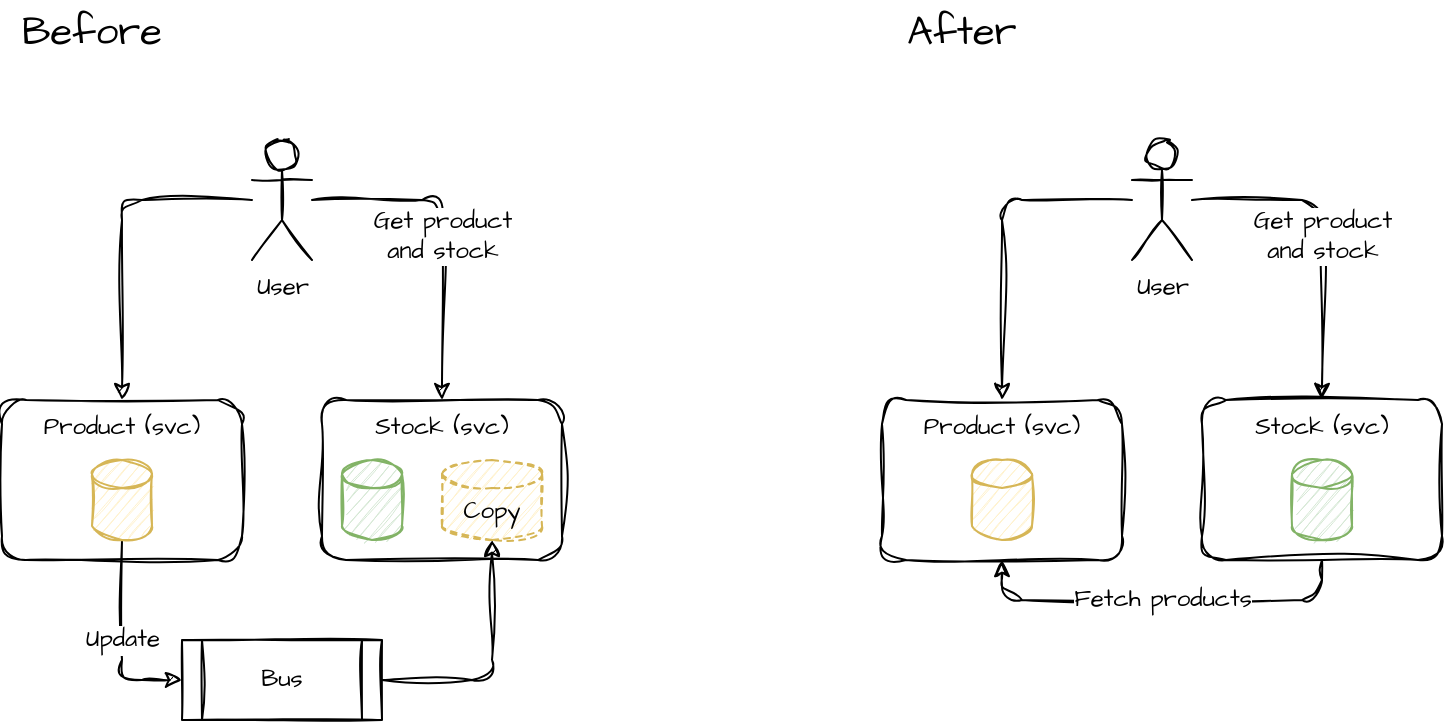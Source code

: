 <mxfile>
    <diagram id="bkeyGWOx6K_NP9GQgOF6" name="Page-1">
        <mxGraphModel dx="726" dy="862" grid="1" gridSize="10" guides="1" tooltips="1" connect="1" arrows="1" fold="1" page="0" pageScale="1" pageWidth="827" pageHeight="1169" math="0" shadow="0">
            <root>
                <mxCell id="0"/>
                <mxCell id="1" parent="0"/>
                <mxCell id="62" value="After" style="text;html=1;strokeColor=none;fillColor=none;align=center;verticalAlign=middle;whiteSpace=wrap;rounded=0;sketch=1;fontFamily=Architects Daughter;fontSource=https%3A%2F%2Ffonts.googleapis.com%2Fcss%3Ffamily%3DArchitects%2BDaughter;fontSize=20;" parent="1" vertex="1">
                    <mxGeometry x="880" y="50" width="80" height="30" as="geometry"/>
                </mxCell>
                <mxCell id="119" value="Before" style="text;html=1;strokeColor=none;fillColor=none;align=center;verticalAlign=middle;whiteSpace=wrap;rounded=0;sketch=1;fontFamily=Architects Daughter;fontSource=https%3A%2F%2Ffonts.googleapis.com%2Fcss%3Ffamily%3DArchitects%2BDaughter;fontSize=20;" parent="1" vertex="1">
                    <mxGeometry x="440" y="50" width="90" height="30" as="geometry"/>
                </mxCell>
                <mxCell id="121" value="Product (svc)" style="rounded=1;whiteSpace=wrap;html=1;sketch=1;curveFitting=1;jiggle=2;fillColor=none;fontFamily=Architects Daughter;fontSource=https%3A%2F%2Ffonts.googleapis.com%2Fcss%3Ffamily%3DArchitects%2BDaughter;shadow=0;glass=0;verticalAlign=top;" parent="1" vertex="1">
                    <mxGeometry x="440" y="250" width="120" height="80" as="geometry"/>
                </mxCell>
                <mxCell id="122" value="Update" style="edgeStyle=orthogonalEdgeStyle;sketch=1;hachureGap=4;jiggle=2;curveFitting=1;html=1;exitX=0.5;exitY=1;exitDx=0;exitDy=0;exitPerimeter=0;entryX=0;entryY=0.5;entryDx=0;entryDy=0;fontFamily=Architects Daughter;fontSource=https%3A%2F%2Ffonts.googleapis.com%2Fcss%3Ffamily%3DArchitects%2BDaughter;fontSize=12;" parent="1" source="123" target="128" edge="1">
                    <mxGeometry relative="1" as="geometry">
                        <Array as="points">
                            <mxPoint x="500" y="390"/>
                        </Array>
                    </mxGeometry>
                </mxCell>
                <mxCell id="123" value="" style="shape=cylinder3;whiteSpace=wrap;html=1;boundedLbl=1;backgroundOutline=1;size=7;shadow=0;glass=0;sketch=1;fontFamily=Architects Daughter;fontSource=https%3A%2F%2Ffonts.googleapis.com%2Fcss%3Ffamily%3DArchitects%2BDaughter;fillColor=#fff2cc;strokeColor=#d6b656;" parent="1" vertex="1">
                    <mxGeometry x="485" y="280" width="30" height="40" as="geometry"/>
                </mxCell>
                <mxCell id="136" style="edgeStyle=orthogonalEdgeStyle;sketch=1;hachureGap=4;jiggle=2;curveFitting=1;html=1;entryX=0.5;entryY=0;entryDx=0;entryDy=0;fontFamily=Architects Daughter;fontSource=https%3A%2F%2Ffonts.googleapis.com%2Fcss%3Ffamily%3DArchitects%2BDaughter;fontSize=12;" parent="1" source="125" target="121" edge="1">
                    <mxGeometry relative="1" as="geometry"/>
                </mxCell>
                <mxCell id="137" value="Get product&lt;br&gt;and stock" style="edgeStyle=orthogonalEdgeStyle;sketch=1;hachureGap=4;jiggle=2;curveFitting=1;html=1;entryX=0.5;entryY=0;entryDx=0;entryDy=0;fontFamily=Architects Daughter;fontSource=https%3A%2F%2Ffonts.googleapis.com%2Fcss%3Ffamily%3DArchitects%2BDaughter;fontSize=12;" parent="1" source="125" target="130" edge="1">
                    <mxGeometry x="0.006" relative="1" as="geometry">
                        <mxPoint as="offset"/>
                    </mxGeometry>
                </mxCell>
                <mxCell id="125" value="User" style="shape=umlActor;verticalLabelPosition=bottom;verticalAlign=top;html=1;outlineConnect=0;shadow=0;glass=0;sketch=1;fontFamily=Architects Daughter;fontSource=https%3A%2F%2Ffonts.googleapis.com%2Fcss%3Ffamily%3DArchitects%2BDaughter;fillColor=none;" parent="1" vertex="1">
                    <mxGeometry x="565" y="120" width="30" height="60" as="geometry"/>
                </mxCell>
                <mxCell id="138" style="edgeStyle=orthogonalEdgeStyle;sketch=1;hachureGap=4;jiggle=2;curveFitting=1;html=1;entryX=0.5;entryY=1;entryDx=0;entryDy=0;entryPerimeter=0;fontFamily=Architects Daughter;fontSource=https%3A%2F%2Ffonts.googleapis.com%2Fcss%3Ffamily%3DArchitects%2BDaughter;fontSize=12;" parent="1" source="128" target="135" edge="1">
                    <mxGeometry relative="1" as="geometry"/>
                </mxCell>
                <mxCell id="128" value="Bus" style="shape=process;whiteSpace=wrap;html=1;backgroundOutline=1;shadow=0;glass=0;sketch=1;fontFamily=Architects Daughter;fontSource=https%3A%2F%2Ffonts.googleapis.com%2Fcss%3Ffamily%3DArchitects%2BDaughter;fillColor=none;" parent="1" vertex="1">
                    <mxGeometry x="530" y="370" width="100" height="40" as="geometry"/>
                </mxCell>
                <mxCell id="130" value="Stock (svc)" style="rounded=1;whiteSpace=wrap;html=1;sketch=1;curveFitting=1;jiggle=2;fillColor=none;fontFamily=Architects Daughter;fontSource=https%3A%2F%2Ffonts.googleapis.com%2Fcss%3Ffamily%3DArchitects%2BDaughter;shadow=0;glass=0;verticalAlign=top;" parent="1" vertex="1">
                    <mxGeometry x="600" y="250" width="120" height="80" as="geometry"/>
                </mxCell>
                <mxCell id="132" value="" style="shape=cylinder3;whiteSpace=wrap;html=1;boundedLbl=1;backgroundOutline=1;size=7;shadow=0;glass=0;sketch=1;fontFamily=Architects Daughter;fontSource=https%3A%2F%2Ffonts.googleapis.com%2Fcss%3Ffamily%3DArchitects%2BDaughter;fillColor=#d5e8d4;strokeColor=#82b366;" parent="1" vertex="1">
                    <mxGeometry x="610" y="280" width="30" height="40" as="geometry"/>
                </mxCell>
                <mxCell id="135" value="Copy" style="shape=cylinder3;whiteSpace=wrap;html=1;boundedLbl=1;backgroundOutline=1;size=7;shadow=0;glass=0;sketch=1;fontFamily=Architects Daughter;fontSource=https%3A%2F%2Ffonts.googleapis.com%2Fcss%3Ffamily%3DArchitects%2BDaughter;fillColor=#fff2cc;strokeColor=#d6b656;dashed=1;" parent="1" vertex="1">
                    <mxGeometry x="660" y="280" width="50" height="40" as="geometry"/>
                </mxCell>
                <mxCell id="139" value="Product (svc)" style="rounded=1;whiteSpace=wrap;html=1;sketch=1;curveFitting=1;jiggle=2;fillColor=none;fontFamily=Architects Daughter;fontSource=https%3A%2F%2Ffonts.googleapis.com%2Fcss%3Ffamily%3DArchitects%2BDaughter;shadow=0;glass=0;verticalAlign=top;" parent="1" vertex="1">
                    <mxGeometry x="880" y="250" width="120" height="80" as="geometry"/>
                </mxCell>
                <mxCell id="141" value="" style="shape=cylinder3;whiteSpace=wrap;html=1;boundedLbl=1;backgroundOutline=1;size=7;shadow=0;glass=0;sketch=1;fontFamily=Architects Daughter;fontSource=https%3A%2F%2Ffonts.googleapis.com%2Fcss%3Ffamily%3DArchitects%2BDaughter;fillColor=#fff2cc;strokeColor=#d6b656;" parent="1" vertex="1">
                    <mxGeometry x="925" y="280" width="30" height="40" as="geometry"/>
                </mxCell>
                <mxCell id="142" style="edgeStyle=orthogonalEdgeStyle;sketch=1;hachureGap=4;jiggle=2;curveFitting=1;html=1;entryX=0.5;entryY=0;entryDx=0;entryDy=0;fontFamily=Architects Daughter;fontSource=https%3A%2F%2Ffonts.googleapis.com%2Fcss%3Ffamily%3DArchitects%2BDaughter;fontSize=12;" parent="1" source="144" target="139" edge="1">
                    <mxGeometry relative="1" as="geometry"/>
                </mxCell>
                <mxCell id="143" value="Get product&lt;br&gt;and stock" style="edgeStyle=orthogonalEdgeStyle;sketch=1;hachureGap=4;jiggle=2;curveFitting=1;html=1;entryX=0.5;entryY=0;entryDx=0;entryDy=0;fontFamily=Architects Daughter;fontSource=https%3A%2F%2Ffonts.googleapis.com%2Fcss%3Ffamily%3DArchitects%2BDaughter;fontSize=12;" parent="1" source="144" target="147" edge="1">
                    <mxGeometry x="0.006" relative="1" as="geometry">
                        <mxPoint as="offset"/>
                    </mxGeometry>
                </mxCell>
                <mxCell id="144" value="User" style="shape=umlActor;verticalLabelPosition=bottom;verticalAlign=top;html=1;outlineConnect=0;shadow=0;glass=0;sketch=1;fontFamily=Architects Daughter;fontSource=https%3A%2F%2Ffonts.googleapis.com%2Fcss%3Ffamily%3DArchitects%2BDaughter;fillColor=none;" parent="1" vertex="1">
                    <mxGeometry x="1005" y="120" width="30" height="60" as="geometry"/>
                </mxCell>
                <mxCell id="151" value="Fetch products" style="edgeStyle=orthogonalEdgeStyle;sketch=1;hachureGap=4;jiggle=2;curveFitting=1;html=1;exitX=0.5;exitY=1;exitDx=0;exitDy=0;entryX=0.5;entryY=1;entryDx=0;entryDy=0;fontFamily=Architects Daughter;fontSource=https%3A%2F%2Ffonts.googleapis.com%2Fcss%3Ffamily%3DArchitects%2BDaughter;fontSize=12;" parent="1" source="147" target="139" edge="1">
                    <mxGeometry relative="1" as="geometry">
                        <Array as="points">
                            <mxPoint x="1100" y="350"/>
                            <mxPoint x="940" y="350"/>
                        </Array>
                        <mxPoint as="offset"/>
                    </mxGeometry>
                </mxCell>
                <mxCell id="147" value="Stock (svc)" style="rounded=1;whiteSpace=wrap;html=1;sketch=1;curveFitting=1;jiggle=2;fillColor=none;fontFamily=Architects Daughter;fontSource=https%3A%2F%2Ffonts.googleapis.com%2Fcss%3Ffamily%3DArchitects%2BDaughter;shadow=0;glass=0;verticalAlign=top;" parent="1" vertex="1">
                    <mxGeometry x="1040" y="250" width="120" height="80" as="geometry"/>
                </mxCell>
                <mxCell id="148" value="" style="shape=cylinder3;whiteSpace=wrap;html=1;boundedLbl=1;backgroundOutline=1;size=7;shadow=0;glass=0;sketch=1;fontFamily=Architects Daughter;fontSource=https%3A%2F%2Ffonts.googleapis.com%2Fcss%3Ffamily%3DArchitects%2BDaughter;fillColor=#d5e8d4;strokeColor=#82b366;" parent="1" vertex="1">
                    <mxGeometry x="1085" y="280" width="30" height="40" as="geometry"/>
                </mxCell>
            </root>
        </mxGraphModel>
    </diagram>
</mxfile>